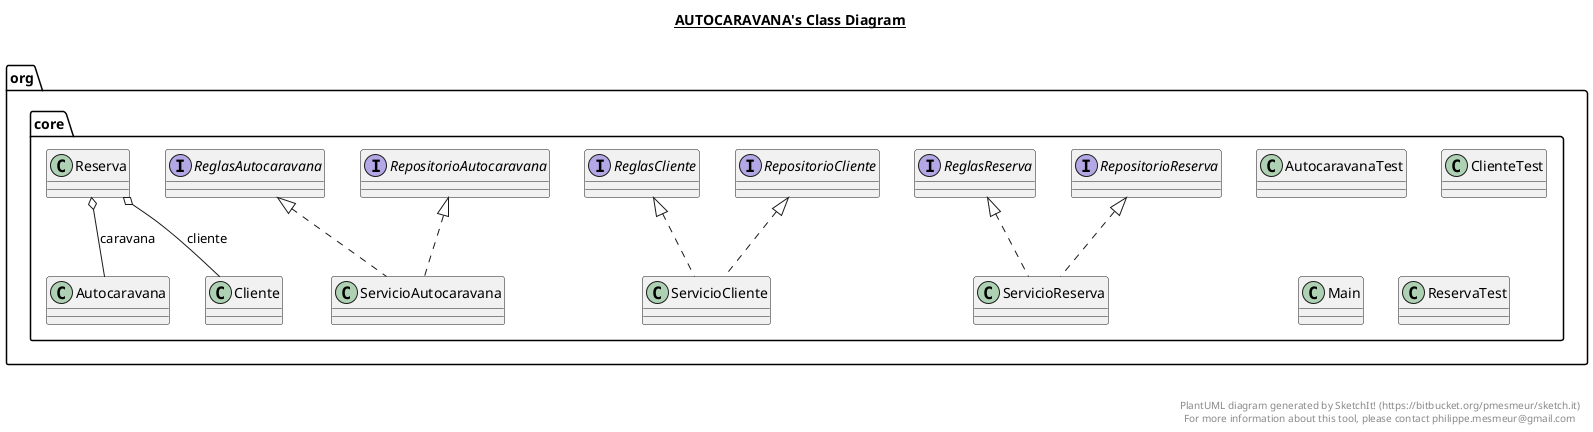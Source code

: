 @startuml

title __AUTOCARAVANA's Class Diagram__\n

  namespace org.core {
    class org.core.Autocaravana {
    }
  }
  

  namespace org.core {
    class org.core.AutocaravanaTest {
    }
  }
  

  namespace org.core {
    class org.core.Cliente {
    }
  }
  

  namespace org.core {
    class org.core.ClienteTest {
    }
  }
  

  namespace org.core {
    class org.core.Main {
    }
  }
  

  namespace org.core {
    interface org.core.ReglasAutocaravana {
    }
  }
  

  namespace org.core {
    interface org.core.ReglasCliente {
    }
  }
  

  namespace org.core {
    interface org.core.ReglasReserva {
    }
  }
  

  namespace org.core {
    interface org.core.RepositorioAutocaravana {
    }
  }
  

  namespace org.core {
    interface org.core.RepositorioCliente {
    }
  }
  

  namespace org.core {
    interface org.core.RepositorioReserva {
    }
  }
  

  namespace org.core {
    class org.core.Reserva {
    }
  }
  

  namespace org.core {
    class org.core.ReservaTest {
    }
  }
  

  namespace org.core {
    class org.core.ServicioAutocaravana {
    }
  }
  

  namespace org.core {
    class org.core.ServicioCliente {
    }
  }
  

  namespace org.core {
    class org.core.ServicioReserva {
    }
  }
  

  org.core.Reserva o-- org.core.Autocaravana : caravana
  org.core.Reserva o-- org.core.Cliente : cliente
  org.core.ServicioAutocaravana .up.|> org.core.ReglasAutocaravana
  org.core.ServicioAutocaravana .up.|> org.core.RepositorioAutocaravana
  org.core.ServicioCliente .up.|> org.core.ReglasCliente
  org.core.ServicioCliente .up.|> org.core.RepositorioCliente
  org.core.ServicioReserva .up.|> org.core.ReglasReserva
  org.core.ServicioReserva .up.|> org.core.RepositorioReserva


right footer


PlantUML diagram generated by SketchIt! (https://bitbucket.org/pmesmeur/sketch.it)
For more information about this tool, please contact philippe.mesmeur@gmail.com
endfooter

@enduml
